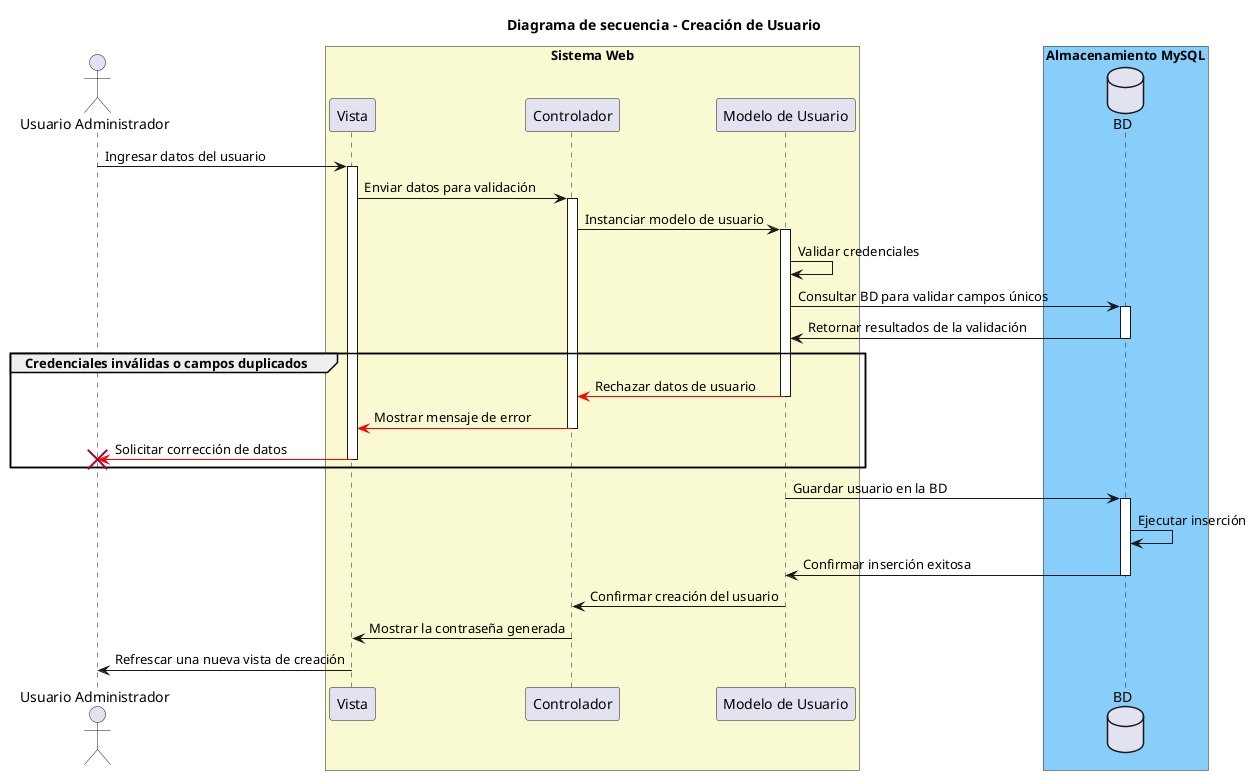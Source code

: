 @startuml "DS - 5.1 - Creación de Usuario"

'======== Título ========'
title "Diagrama de secuencia - Creación de Usuario"

'======== Elementos/Secciones ========'
actor "Usuario Administrador" as admin

box "Sistema Web" #LightGoldenRodYellow
participant "Vista" as view
participant "Controlador" as controller
participant "Modelo de Usuario" as model
end box

box "Almacenamiento MySQL" #LightSkyBlue
database "BD" as bd
end box

'======== Conexiones ========'
admin -> view : Ingresar datos del usuario
activate view

view -> controller : Enviar datos para validación
activate controller

controller -> model : Instanciar modelo de usuario
activate model

model -> model : Validar credenciales

model -> bd : Consultar BD para validar campos únicos
activate bd
bd -> model : Retornar resultados de la validación
deactivate bd

group Credenciales inválidas o campos duplicados
    model -[#red]> controller : Rechazar datos de usuario
    deactivate model
    controller -[#red]> view : Mostrar mensaje de error
    deactivate controller
    view -[#red]> admin !! : Solicitar corrección de datos
    deactivate view
end

model -> bd : Guardar usuario en la BD
activate bd
bd -> bd : Ejecutar inserción
bd -> model : Confirmar inserción exitosa
deactivate bd
deactivate model

model -> controller : Confirmar creación del usuario
deactivate model

controller -> view : Mostrar la contraseña generada
deactivate controller

view -> admin : Refrescar una nueva vista de creación
deactivate view

@enduml
